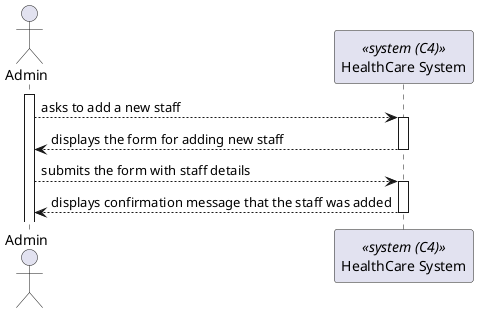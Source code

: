 @startuml

actor Admin as "Admin"
participant SYS as "HealthCare System" <<system (C4)>>

activate Admin

Admin --> SYS : asks to add a new staff 

activate SYS 
SYS --> Admin : displays the form for adding new staff
deactivate SYS

Admin --> SYS : submits the form with staff details
activate SYS
SYS --> Admin : displays confirmation message that the staff was added

deactivate SYS
@enduml